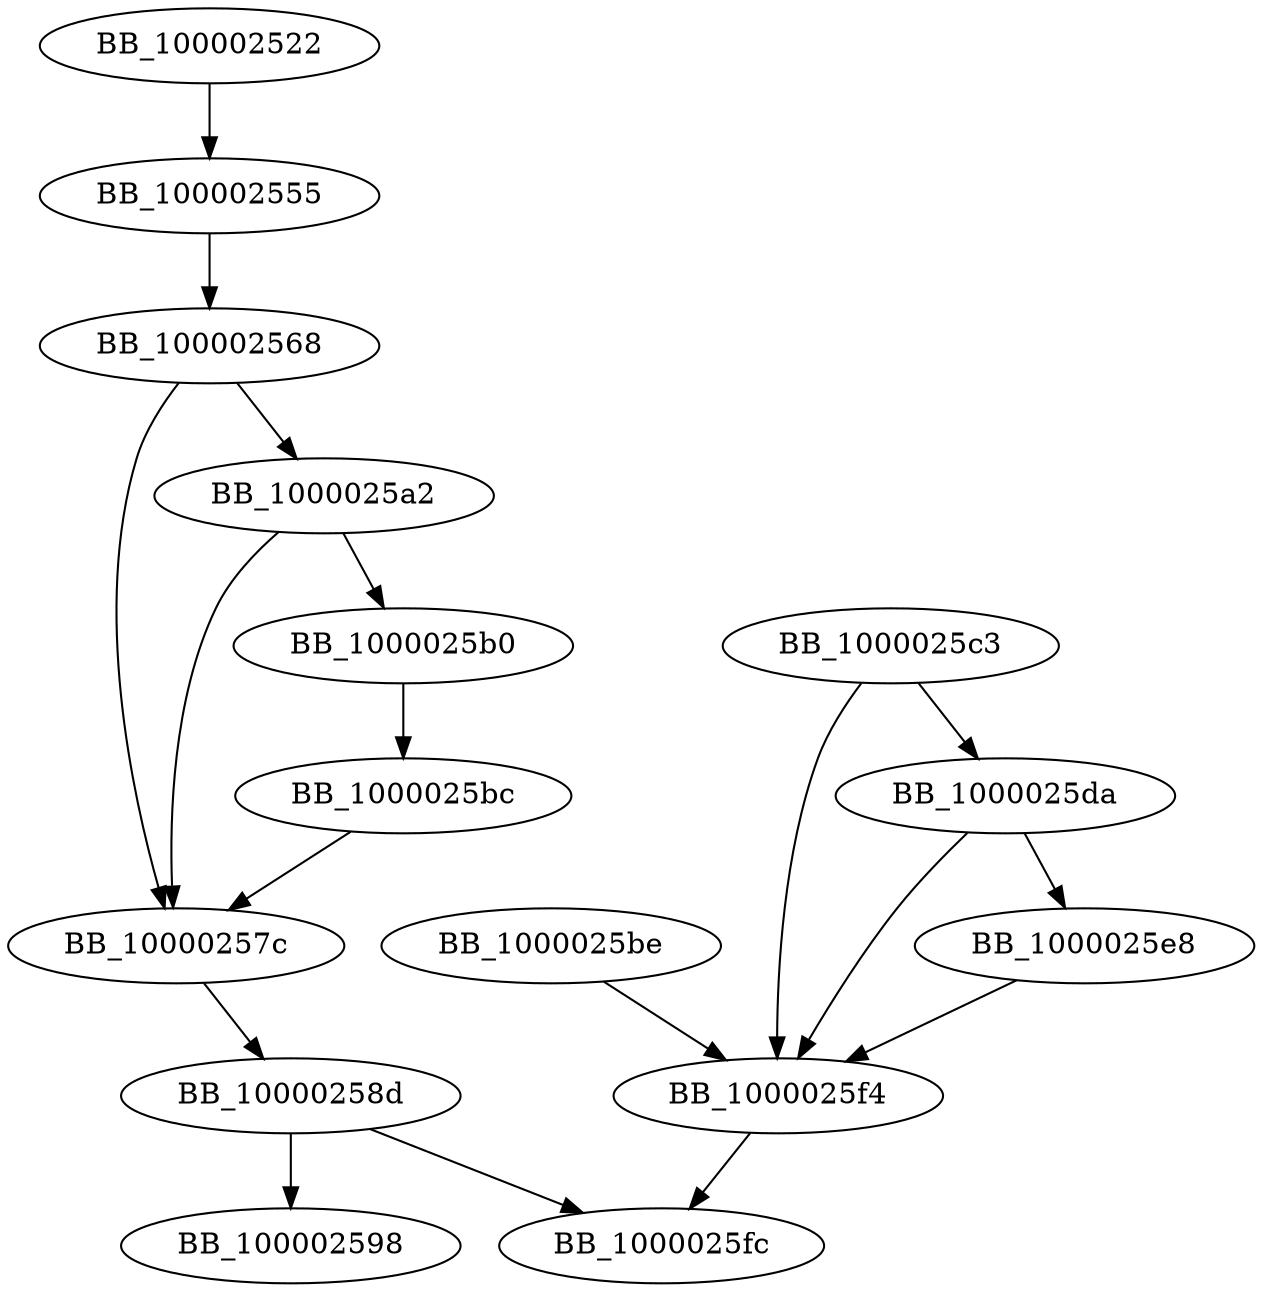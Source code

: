 DiGraph __Z10hiddenFilePc{
BB_100002522->BB_100002555
BB_100002555->BB_100002568
BB_100002568->BB_10000257c
BB_100002568->BB_1000025a2
BB_10000257c->BB_10000258d
BB_10000258d->BB_100002598
BB_10000258d->BB_1000025fc
BB_1000025a2->BB_10000257c
BB_1000025a2->BB_1000025b0
BB_1000025b0->BB_1000025bc
BB_1000025bc->BB_10000257c
BB_1000025be->BB_1000025f4
BB_1000025c3->BB_1000025da
BB_1000025c3->BB_1000025f4
BB_1000025da->BB_1000025e8
BB_1000025da->BB_1000025f4
BB_1000025e8->BB_1000025f4
BB_1000025f4->BB_1000025fc
}
